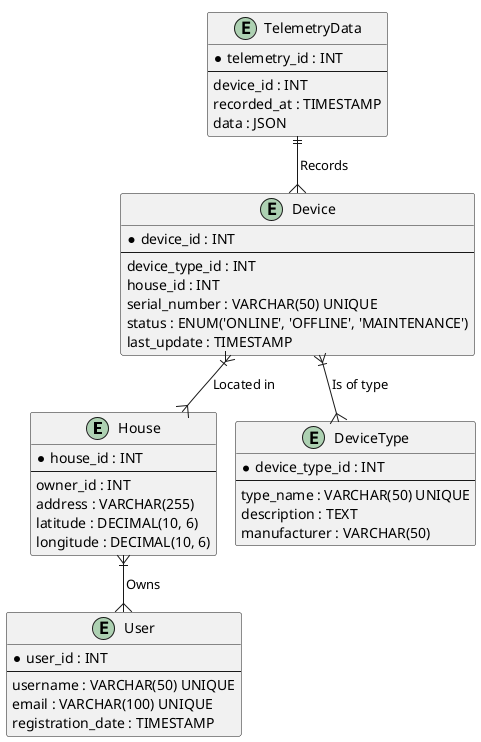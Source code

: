 @startuml
!pragma layout smetana

entity House {
  * house_id : INT
  --
  owner_id : INT
  address : VARCHAR(255)
  latitude : DECIMAL(10, 6)
  longitude : DECIMAL(10, 6)
}


entity TelemetryData {
  * telemetry_id : INT
  --
  device_id : INT
  recorded_at : TIMESTAMP
  data : JSON
}
entity User {
  * user_id : INT
  --
  username : VARCHAR(50) UNIQUE
  email : VARCHAR(100) UNIQUE
  registration_date : TIMESTAMP
}


entity Device {
  * device_id : INT
  --
  device_type_id : INT
  house_id : INT
  serial_number : VARCHAR(50) UNIQUE
  status : ENUM('ONLINE', 'OFFLINE', 'MAINTENANCE')
  last_update : TIMESTAMP
}

entity DeviceType {
  * device_type_id : INT
  --
  type_name : VARCHAR(50) UNIQUE
  description : TEXT
  manufacturer : VARCHAR(50)
}



TelemetryData ||--{ Device : Records
House }|--{ User : Owns

Device }|--{ DeviceType : Is of type
Device }|--{ House : Located in
@enduml